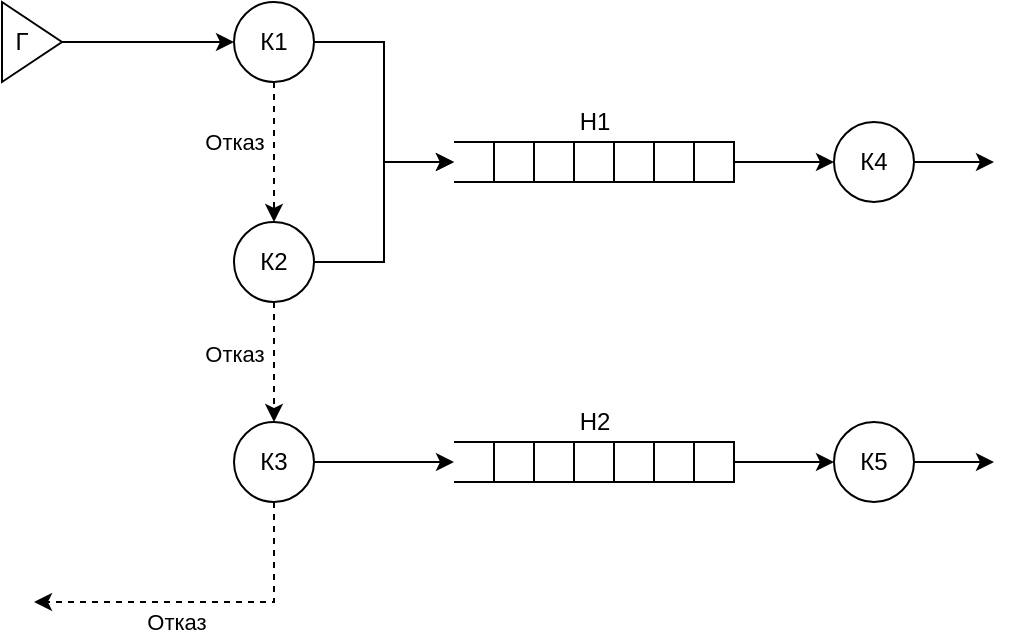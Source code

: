 <mxfile version="13.9.9" type="device"><diagram id="MV6tJsN7YDmFrWs5HGoW" name="Страница 1"><mxGraphModel dx="778" dy="1288" grid="1" gridSize="10" guides="1" tooltips="1" connect="1" arrows="1" fold="1" page="1" pageScale="1" pageWidth="827" pageHeight="1169" math="0" shadow="0"><root><mxCell id="0"/><mxCell id="1" parent="0"/><mxCell id="8jxo9MCFvEGC2RYm33ZJ-9" style="edgeStyle=orthogonalEdgeStyle;rounded=0;orthogonalLoop=1;jettySize=auto;html=1;entryX=0;entryY=0.5;entryDx=0;entryDy=0;" parent="1" source="8jxo9MCFvEGC2RYm33ZJ-1" target="8jxo9MCFvEGC2RYm33ZJ-2" edge="1"><mxGeometry relative="1" as="geometry"/></mxCell><mxCell id="8jxo9MCFvEGC2RYm33ZJ-1" value="Г&amp;nbsp; &amp;nbsp;" style="triangle;whiteSpace=wrap;html=1;" parent="1" vertex="1"><mxGeometry x="384" y="600" width="30" height="40" as="geometry"/></mxCell><mxCell id="8jxo9MCFvEGC2RYm33ZJ-5" value="Отказ" style="edgeStyle=orthogonalEdgeStyle;rounded=0;orthogonalLoop=1;jettySize=auto;html=1;entryX=0.5;entryY=0;entryDx=0;entryDy=0;dashed=1;" parent="1" source="8jxo9MCFvEGC2RYm33ZJ-2" target="8jxo9MCFvEGC2RYm33ZJ-3" edge="1"><mxGeometry x="-0.143" y="-20" relative="1" as="geometry"><mxPoint as="offset"/></mxGeometry></mxCell><mxCell id="nTmicbQZu_8oA6c2U24y-17" style="edgeStyle=orthogonalEdgeStyle;rounded=0;orthogonalLoop=1;jettySize=auto;html=1;entryX=1;entryY=0.5;entryDx=0;entryDy=0;entryPerimeter=0;" edge="1" parent="1" source="8jxo9MCFvEGC2RYm33ZJ-2" target="nTmicbQZu_8oA6c2U24y-1"><mxGeometry relative="1" as="geometry"/></mxCell><mxCell id="8jxo9MCFvEGC2RYm33ZJ-2" value="К1" style="ellipse;whiteSpace=wrap;html=1;aspect=fixed;" parent="1" vertex="1"><mxGeometry x="500" y="600" width="40" height="40" as="geometry"/></mxCell><mxCell id="nTmicbQZu_8oA6c2U24y-19" style="edgeStyle=orthogonalEdgeStyle;rounded=0;orthogonalLoop=1;jettySize=auto;html=1;entryX=1;entryY=0.5;entryDx=0;entryDy=0;entryPerimeter=0;" edge="1" parent="1" source="8jxo9MCFvEGC2RYm33ZJ-3" target="nTmicbQZu_8oA6c2U24y-1"><mxGeometry relative="1" as="geometry"/></mxCell><mxCell id="8jxo9MCFvEGC2RYm33ZJ-3" value="К2" style="ellipse;whiteSpace=wrap;html=1;aspect=fixed;" parent="1" vertex="1"><mxGeometry x="500" y="710" width="40" height="40" as="geometry"/></mxCell><mxCell id="8jxo9MCFvEGC2RYm33ZJ-7" style="edgeStyle=orthogonalEdgeStyle;rounded=0;orthogonalLoop=1;jettySize=auto;html=1;dashed=1;" parent="1" source="8jxo9MCFvEGC2RYm33ZJ-4" edge="1"><mxGeometry relative="1" as="geometry"><mxPoint x="400" y="900" as="targetPoint"/><Array as="points"><mxPoint x="520" y="900"/></Array></mxGeometry></mxCell><mxCell id="8jxo9MCFvEGC2RYm33ZJ-8" value="Отказ" style="edgeLabel;html=1;align=center;verticalAlign=middle;resizable=0;points=[];" parent="8jxo9MCFvEGC2RYm33ZJ-7" vertex="1" connectable="0"><mxGeometry x="0.101" y="1" relative="1" as="geometry"><mxPoint x="-6" y="9" as="offset"/></mxGeometry></mxCell><mxCell id="nTmicbQZu_8oA6c2U24y-20" style="edgeStyle=orthogonalEdgeStyle;rounded=0;orthogonalLoop=1;jettySize=auto;html=1;" edge="1" parent="1" source="8jxo9MCFvEGC2RYm33ZJ-4" target="nTmicbQZu_8oA6c2U24y-9"><mxGeometry relative="1" as="geometry"/></mxCell><mxCell id="8jxo9MCFvEGC2RYm33ZJ-4" value="К3" style="ellipse;whiteSpace=wrap;html=1;aspect=fixed;" parent="1" vertex="1"><mxGeometry x="500" y="810" width="40" height="40" as="geometry"/></mxCell><mxCell id="8jxo9MCFvEGC2RYm33ZJ-6" value="Отказ" style="edgeStyle=orthogonalEdgeStyle;rounded=0;orthogonalLoop=1;jettySize=auto;html=1;dashed=1;" parent="1" source="8jxo9MCFvEGC2RYm33ZJ-3" target="8jxo9MCFvEGC2RYm33ZJ-4" edge="1"><mxGeometry x="-0.143" y="-20" relative="1" as="geometry"><mxPoint x="530" y="650" as="sourcePoint"/><mxPoint x="530" y="720" as="targetPoint"/><mxPoint as="offset"/></mxGeometry></mxCell><mxCell id="nTmicbQZu_8oA6c2U24y-1" value="" style="strokeWidth=1;html=1;shape=mxgraph.flowchart.annotation_1;align=left;pointerEvents=1;direction=west;" vertex="1" parent="1"><mxGeometry x="610" y="670" width="20" height="20" as="geometry"/></mxCell><mxCell id="nTmicbQZu_8oA6c2U24y-2" value="" style="rounded=0;whiteSpace=wrap;html=1;strokeWidth=1;" vertex="1" parent="1"><mxGeometry x="630" y="670" width="20" height="20" as="geometry"/></mxCell><mxCell id="nTmicbQZu_8oA6c2U24y-3" value="" style="rounded=0;whiteSpace=wrap;html=1;strokeWidth=1;" vertex="1" parent="1"><mxGeometry x="650" y="670" width="20" height="20" as="geometry"/></mxCell><mxCell id="nTmicbQZu_8oA6c2U24y-4" value="" style="rounded=0;whiteSpace=wrap;html=1;strokeWidth=1;" vertex="1" parent="1"><mxGeometry x="670" y="670" width="20" height="20" as="geometry"/></mxCell><mxCell id="nTmicbQZu_8oA6c2U24y-5" value="" style="rounded=0;whiteSpace=wrap;html=1;strokeWidth=1;" vertex="1" parent="1"><mxGeometry x="690" y="670" width="20" height="20" as="geometry"/></mxCell><mxCell id="nTmicbQZu_8oA6c2U24y-6" value="" style="rounded=0;whiteSpace=wrap;html=1;strokeWidth=1;" vertex="1" parent="1"><mxGeometry x="710" y="670" width="20" height="20" as="geometry"/></mxCell><mxCell id="nTmicbQZu_8oA6c2U24y-22" style="edgeStyle=orthogonalEdgeStyle;rounded=0;orthogonalLoop=1;jettySize=auto;html=1;entryX=0;entryY=0.5;entryDx=0;entryDy=0;" edge="1" parent="1" source="nTmicbQZu_8oA6c2U24y-7" target="nTmicbQZu_8oA6c2U24y-21"><mxGeometry relative="1" as="geometry"/></mxCell><mxCell id="nTmicbQZu_8oA6c2U24y-7" value="" style="rounded=0;whiteSpace=wrap;html=1;strokeWidth=1;" vertex="1" parent="1"><mxGeometry x="730" y="670" width="20" height="20" as="geometry"/></mxCell><mxCell id="nTmicbQZu_8oA6c2U24y-8" value="Н1" style="text;html=1;align=center;verticalAlign=middle;resizable=0;points=[];autosize=1;" vertex="1" parent="1"><mxGeometry x="665" y="650" width="30" height="20" as="geometry"/></mxCell><mxCell id="nTmicbQZu_8oA6c2U24y-9" value="" style="strokeWidth=1;html=1;shape=mxgraph.flowchart.annotation_1;align=left;pointerEvents=1;direction=west;" vertex="1" parent="1"><mxGeometry x="610" y="820" width="20" height="20" as="geometry"/></mxCell><mxCell id="nTmicbQZu_8oA6c2U24y-10" value="" style="rounded=0;whiteSpace=wrap;html=1;strokeWidth=1;" vertex="1" parent="1"><mxGeometry x="630" y="820" width="20" height="20" as="geometry"/></mxCell><mxCell id="nTmicbQZu_8oA6c2U24y-11" value="" style="rounded=0;whiteSpace=wrap;html=1;strokeWidth=1;" vertex="1" parent="1"><mxGeometry x="650" y="820" width="20" height="20" as="geometry"/></mxCell><mxCell id="nTmicbQZu_8oA6c2U24y-12" value="" style="rounded=0;whiteSpace=wrap;html=1;strokeWidth=1;" vertex="1" parent="1"><mxGeometry x="670" y="820" width="20" height="20" as="geometry"/></mxCell><mxCell id="nTmicbQZu_8oA6c2U24y-13" value="" style="rounded=0;whiteSpace=wrap;html=1;strokeWidth=1;" vertex="1" parent="1"><mxGeometry x="690" y="820" width="20" height="20" as="geometry"/></mxCell><mxCell id="nTmicbQZu_8oA6c2U24y-14" value="" style="rounded=0;whiteSpace=wrap;html=1;strokeWidth=1;" vertex="1" parent="1"><mxGeometry x="710" y="820" width="20" height="20" as="geometry"/></mxCell><mxCell id="nTmicbQZu_8oA6c2U24y-24" style="edgeStyle=orthogonalEdgeStyle;rounded=0;orthogonalLoop=1;jettySize=auto;html=1;entryX=0;entryY=0.5;entryDx=0;entryDy=0;" edge="1" parent="1" source="nTmicbQZu_8oA6c2U24y-15" target="nTmicbQZu_8oA6c2U24y-23"><mxGeometry relative="1" as="geometry"/></mxCell><mxCell id="nTmicbQZu_8oA6c2U24y-15" value="" style="rounded=0;whiteSpace=wrap;html=1;strokeWidth=1;" vertex="1" parent="1"><mxGeometry x="730" y="820" width="20" height="20" as="geometry"/></mxCell><mxCell id="nTmicbQZu_8oA6c2U24y-16" value="Н2" style="text;html=1;align=center;verticalAlign=middle;resizable=0;points=[];autosize=1;" vertex="1" parent="1"><mxGeometry x="665" y="800" width="30" height="20" as="geometry"/></mxCell><mxCell id="nTmicbQZu_8oA6c2U24y-25" style="edgeStyle=orthogonalEdgeStyle;rounded=0;orthogonalLoop=1;jettySize=auto;html=1;" edge="1" parent="1" source="nTmicbQZu_8oA6c2U24y-21"><mxGeometry relative="1" as="geometry"><mxPoint x="880" y="680" as="targetPoint"/></mxGeometry></mxCell><mxCell id="nTmicbQZu_8oA6c2U24y-21" value="К4" style="ellipse;whiteSpace=wrap;html=1;aspect=fixed;" vertex="1" parent="1"><mxGeometry x="800" y="660" width="40" height="40" as="geometry"/></mxCell><mxCell id="nTmicbQZu_8oA6c2U24y-26" style="edgeStyle=orthogonalEdgeStyle;rounded=0;orthogonalLoop=1;jettySize=auto;html=1;" edge="1" parent="1" source="nTmicbQZu_8oA6c2U24y-23"><mxGeometry relative="1" as="geometry"><mxPoint x="880" y="830" as="targetPoint"/></mxGeometry></mxCell><mxCell id="nTmicbQZu_8oA6c2U24y-23" value="К5" style="ellipse;whiteSpace=wrap;html=1;aspect=fixed;" vertex="1" parent="1"><mxGeometry x="800" y="810" width="40" height="40" as="geometry"/></mxCell></root></mxGraphModel></diagram></mxfile>